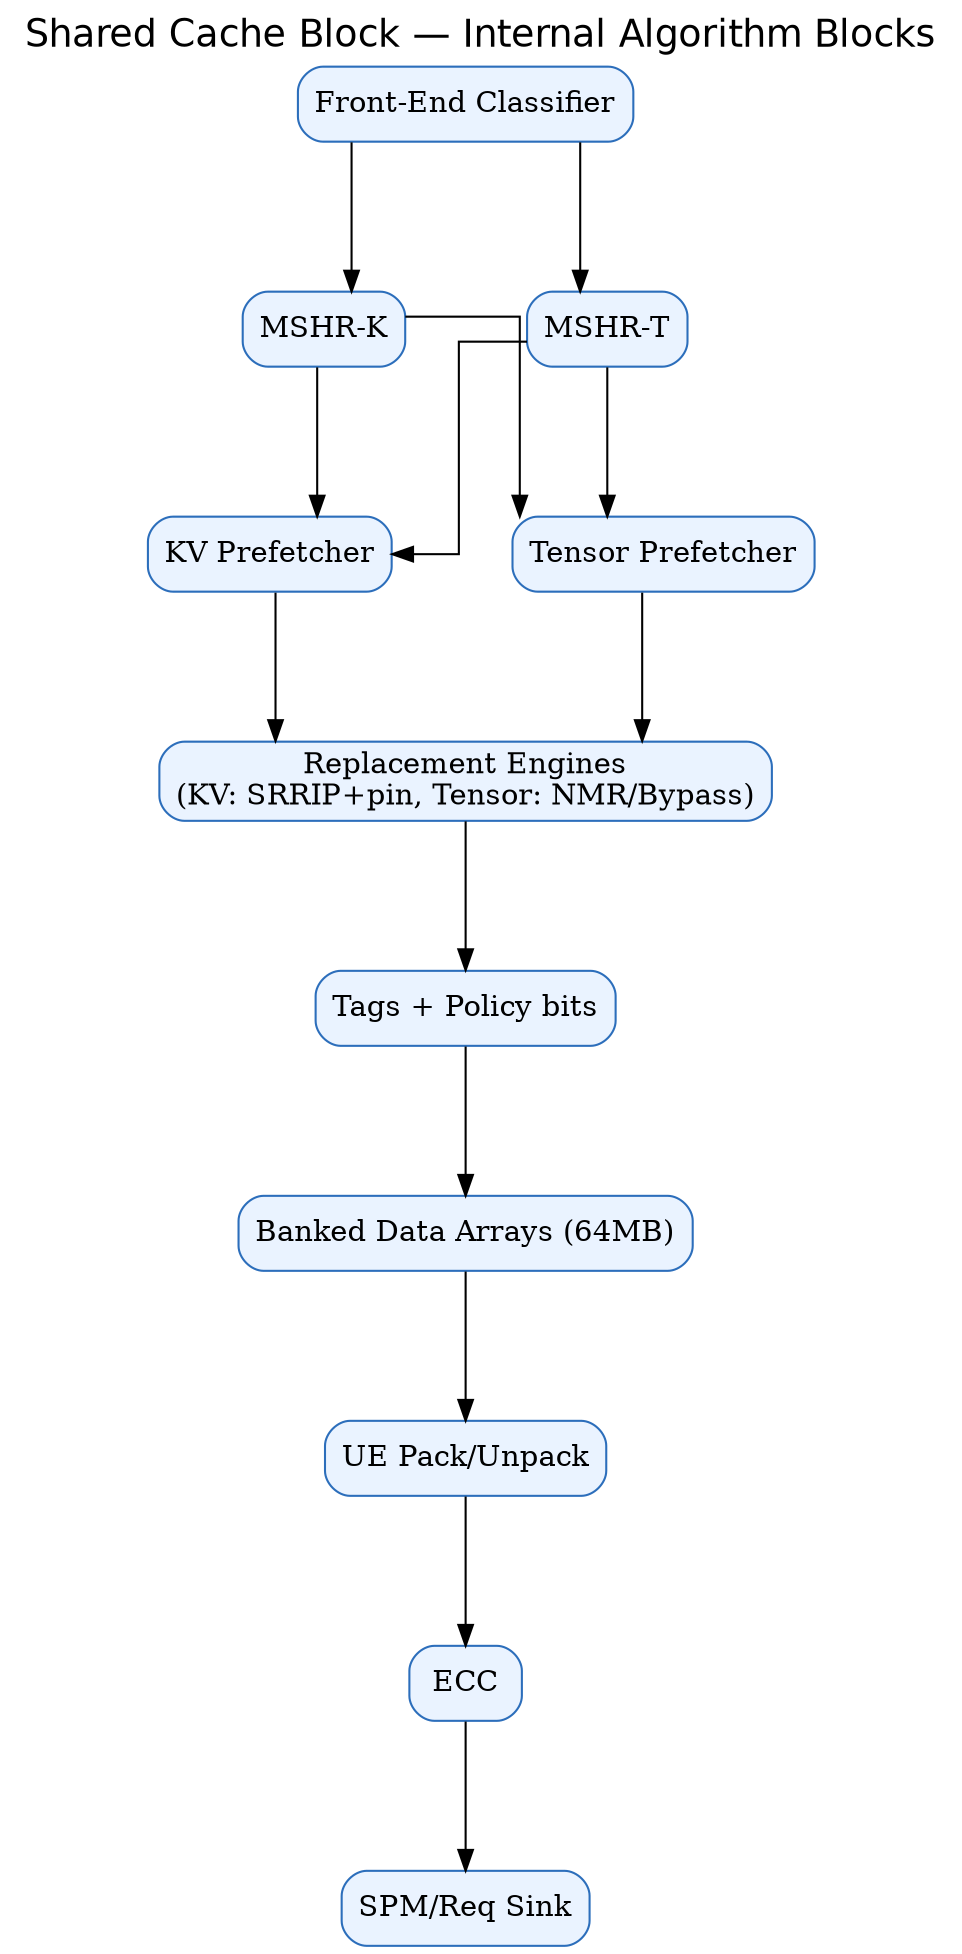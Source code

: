 digraph CACHE_BLOCK_ALGO {
  label="Shared Cache Block — Internal Algorithm Blocks"; labelloc="t"; fontsize=18;
  rankdir=TB; splines=ortho; nodesep=0.8; ranksep=1.0; fontname="Helvetica";
  node[shape=box,style="rounded,filled",fillcolor="#EAF3FF",color="#2C6EBB"];

  front[label="Front-End Classifier"];
  kv_mshr[label="MSHR-K"]; t_mshr[label="MSHR-T"];
  kv_pf[label="KV Prefetcher"]; t_pf[label="Tensor Prefetcher"];
  repl[label="Replacement Engines\n(KV: SRRIP+pin, Tensor: NMR/Bypass)"];
  tags[label="Tags + Policy bits"];
  data[label="Banked Data Arrays (64MB)"];
  comp[label="UE Pack/Unpack"];
  ecc[label="ECC"]; out[label="SPM/Req Sink"];

  front -> {kv_mshr t_mshr};
  {kv_mshr t_mshr} -> {kv_pf t_pf};
  {kv_pf t_pf} -> repl -> tags -> data -> comp -> ecc -> out;
}